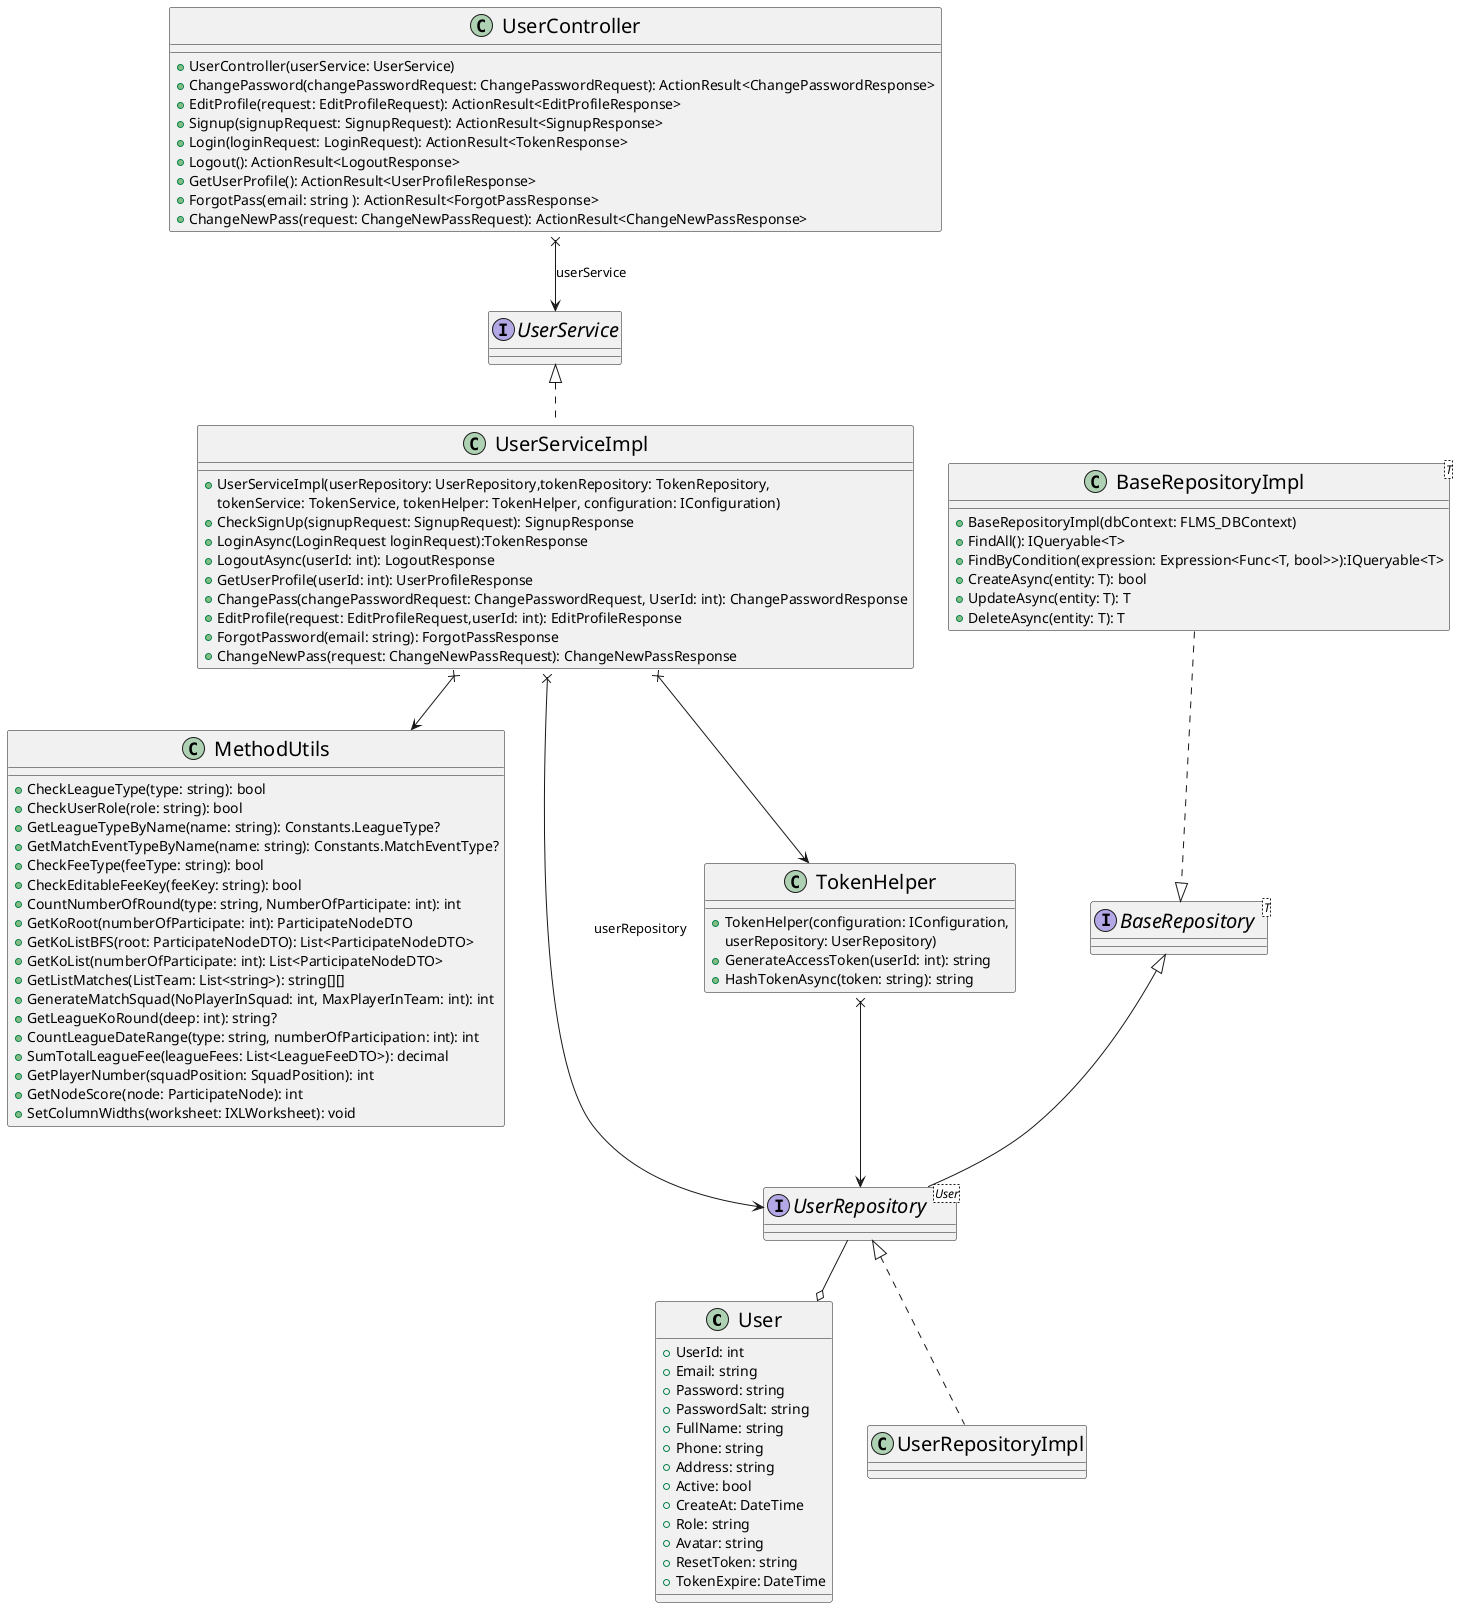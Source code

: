 @startuml class diagram

skinparam classFontSize 20

class User {
  +UserId: int
  +Email: string
  +Password: string
  +PasswordSalt: string
  +FullName: string
  +Phone: string
  +Address: string
  +Active: bool
  +CreateAt: DateTime
  +Role: string
  +Avatar: string
  +ResetToken: string
  +TokenExpire:	DateTime
}

' class PasswordHelper {
'   +HashUsingPbkdf2(password: string, salt: byte[]): string
' }

class MethodUtils{
  +CheckLeagueType(type: string): bool
  +CheckUserRole(role: string): bool
  +GetLeagueTypeByName(name: string): Constants.LeagueType?
  +GetMatchEventTypeByName(name: string): Constants.MatchEventType?
  +CheckFeeType(feeType: string): bool
  +CheckEditableFeeKey(feeKey: string): bool
  +CountNumberOfRound(type: string, NumberOfParticipate: int): int
  +GetKoRoot(numberOfParticipate: int): ParticipateNodeDTO
  +GetKoListBFS(root: ParticipateNodeDTO): List<ParticipateNodeDTO>
  +GetKoList(numberOfParticipate: int): List<ParticipateNodeDTO>
  +GetListMatches(ListTeam: List<string>): string[][]
  +GenerateMatchSquad(NoPlayerInSquad: int, MaxPlayerInTeam: int): int
  +GetLeagueKoRound(deep: int): string?
  +CountLeagueDateRange(type: string, numberOfParticipation: int): int
  +SumTotalLeagueFee(leagueFees: List<LeagueFeeDTO>): decimal
  +GetPlayerNumber(squadPosition: SquadPosition): int
  +GetNodeScore(node: ParticipateNode): int
  +SetColumnWidths(worksheet: IXLWorksheet): void
}

class UserController {
  +UserController(userService: UserService)
  +ChangePassword(changePasswordRequest: ChangePasswordRequest): ActionResult<ChangePasswordResponse>
  +EditProfile(request: EditProfileRequest): ActionResult<EditProfileResponse>
  +Signup(signupRequest: SignupRequest): ActionResult<SignupResponse>
  +Login(loginRequest: LoginRequest): ActionResult<TokenResponse>
  +Logout(): ActionResult<LogoutResponse>
  +GetUserProfile(): ActionResult<UserProfileResponse>
  +ForgotPass(email: string ): ActionResult<ForgotPassResponse>
  +ChangeNewPass(request: ChangeNewPassRequest): ActionResult<ChangeNewPassResponse>  
}
UserController x--> UserService: userService

interface UserService

class UserServiceImpl implements UserService {
  +UserServiceImpl(userRepository: UserRepository,tokenRepository: TokenRepository, 
  tokenService: TokenService, tokenHelper: TokenHelper, configuration: IConfiguration)
  +CheckSignUp(signupRequest: SignupRequest): SignupResponse
  +LoginAsync(LoginRequest loginRequest):TokenResponse
  +LogoutAsync(userId: int): LogoutResponse
  +GetUserProfile(userId: int): UserProfileResponse
  +ChangePass(changePasswordRequest: ChangePasswordRequest, UserId: int): ChangePasswordResponse
  +EditProfile(request: EditProfileRequest,userId: int): EditProfileResponse
  +ForgotPassword(email: string): ForgotPassResponse
  +ChangeNewPass(request: ChangeNewPassRequest): ChangeNewPassResponse
}
UserServiceImpl x--> UserRepository: userRepository
' UserServiceImpl x--> PasswordHelper
UserServiceImpl x--> MethodUtils
UserServiceImpl x--> TokenHelper

interface BaseRepository<T>

class BaseRepositoryImpl<T> {
  +BaseRepositoryImpl(dbContext: FLMS_DBContext)
  +FindAll(): IQueryable<T>
  +FindByCondition(expression: Expression<Func<T, bool>>):IQueryable<T>
  +CreateAsync(entity: T): bool
  +UpdateAsync(entity: T): T
  +DeleteAsync(entity: T): T
}
BaseRepositoryImpl ..|> BaseRepository 

interface UserRepository<User> implements BaseRepository
UserRepository --o User

class UserRepositoryImpl implements UserRepository

class TokenHelper {
  +TokenHelper(configuration: IConfiguration, 
  userRepository: UserRepository)
  +GenerateAccessToken(userId: int): string
  +HashTokenAsync(token: string): string
}
TokenHelper x--> UserRepository

@enduml